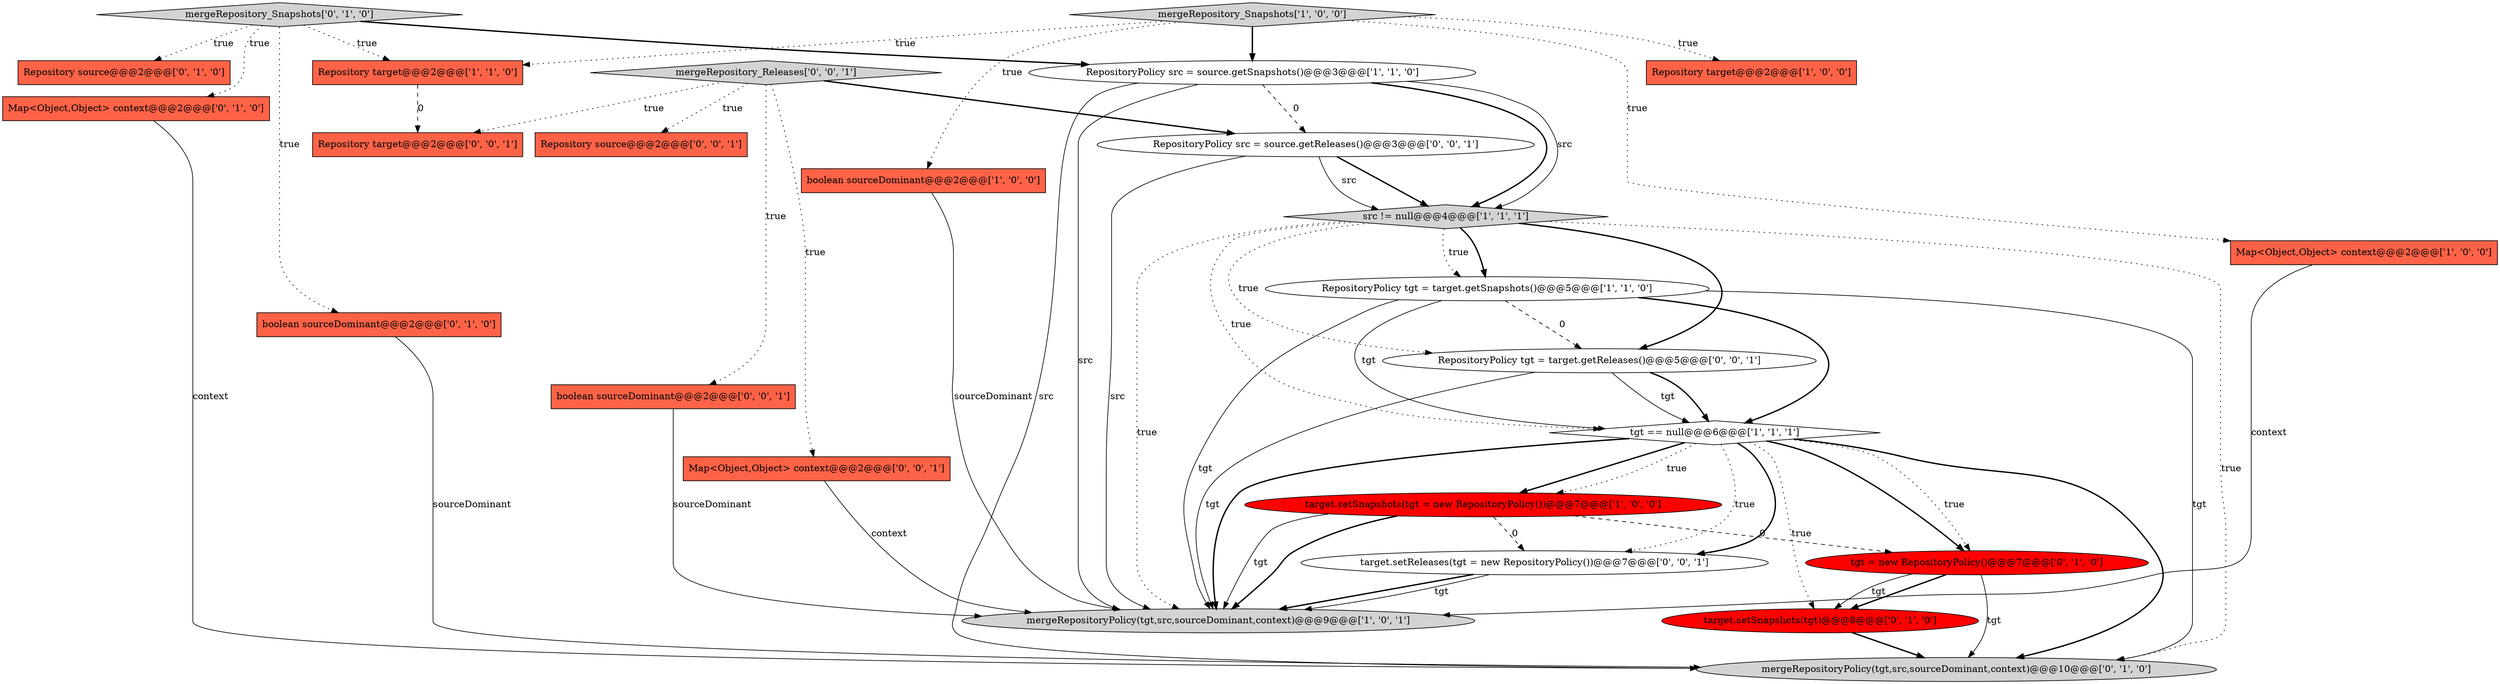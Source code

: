 digraph {
7 [style = filled, label = "src != null@@@4@@@['1', '1', '1']", fillcolor = lightgray, shape = diamond image = "AAA0AAABBB1BBB"];
11 [style = filled, label = "Repository source@@@2@@@['0', '1', '0']", fillcolor = tomato, shape = box image = "AAA0AAABBB2BBB"];
23 [style = filled, label = "target.setReleases(tgt = new RepositoryPolicy())@@@7@@@['0', '0', '1']", fillcolor = white, shape = ellipse image = "AAA0AAABBB3BBB"];
12 [style = filled, label = "Map<Object,Object> context@@@2@@@['0', '1', '0']", fillcolor = tomato, shape = box image = "AAA0AAABBB2BBB"];
20 [style = filled, label = "mergeRepository_Releases['0', '0', '1']", fillcolor = lightgray, shape = diamond image = "AAA0AAABBB3BBB"];
17 [style = filled, label = "target.setSnapshots(tgt)@@@8@@@['0', '1', '0']", fillcolor = red, shape = ellipse image = "AAA1AAABBB2BBB"];
6 [style = filled, label = "boolean sourceDominant@@@2@@@['1', '0', '0']", fillcolor = tomato, shape = box image = "AAA0AAABBB1BBB"];
5 [style = filled, label = "mergeRepository_Snapshots['1', '0', '0']", fillcolor = lightgray, shape = diamond image = "AAA0AAABBB1BBB"];
8 [style = filled, label = "Repository target@@@2@@@['1', '1', '0']", fillcolor = tomato, shape = box image = "AAA0AAABBB1BBB"];
4 [style = filled, label = "Repository target@@@2@@@['1', '0', '0']", fillcolor = tomato, shape = box image = "AAA0AAABBB1BBB"];
0 [style = filled, label = "RepositoryPolicy tgt = target.getSnapshots()@@@5@@@['1', '1', '0']", fillcolor = white, shape = ellipse image = "AAA0AAABBB1BBB"];
15 [style = filled, label = "mergeRepository_Snapshots['0', '1', '0']", fillcolor = lightgray, shape = diamond image = "AAA0AAABBB2BBB"];
19 [style = filled, label = "boolean sourceDominant@@@2@@@['0', '0', '1']", fillcolor = tomato, shape = box image = "AAA0AAABBB3BBB"];
22 [style = filled, label = "RepositoryPolicy src = source.getReleases()@@@3@@@['0', '0', '1']", fillcolor = white, shape = ellipse image = "AAA0AAABBB3BBB"];
14 [style = filled, label = "boolean sourceDominant@@@2@@@['0', '1', '0']", fillcolor = tomato, shape = box image = "AAA0AAABBB2BBB"];
21 [style = filled, label = "Repository source@@@2@@@['0', '0', '1']", fillcolor = tomato, shape = box image = "AAA0AAABBB3BBB"];
2 [style = filled, label = "Map<Object,Object> context@@@2@@@['1', '0', '0']", fillcolor = tomato, shape = box image = "AAA0AAABBB1BBB"];
16 [style = filled, label = "mergeRepositoryPolicy(tgt,src,sourceDominant,context)@@@10@@@['0', '1', '0']", fillcolor = lightgray, shape = ellipse image = "AAA0AAABBB2BBB"];
9 [style = filled, label = "RepositoryPolicy src = source.getSnapshots()@@@3@@@['1', '1', '0']", fillcolor = white, shape = ellipse image = "AAA0AAABBB1BBB"];
13 [style = filled, label = "tgt = new RepositoryPolicy()@@@7@@@['0', '1', '0']", fillcolor = red, shape = ellipse image = "AAA1AAABBB2BBB"];
3 [style = filled, label = "tgt == null@@@6@@@['1', '1', '1']", fillcolor = white, shape = diamond image = "AAA0AAABBB1BBB"];
1 [style = filled, label = "target.setSnapshots(tgt = new RepositoryPolicy())@@@7@@@['1', '0', '0']", fillcolor = red, shape = ellipse image = "AAA1AAABBB1BBB"];
10 [style = filled, label = "mergeRepositoryPolicy(tgt,src,sourceDominant,context)@@@9@@@['1', '0', '1']", fillcolor = lightgray, shape = ellipse image = "AAA0AAABBB1BBB"];
18 [style = filled, label = "RepositoryPolicy tgt = target.getReleases()@@@5@@@['0', '0', '1']", fillcolor = white, shape = ellipse image = "AAA0AAABBB3BBB"];
25 [style = filled, label = "Repository target@@@2@@@['0', '0', '1']", fillcolor = tomato, shape = box image = "AAA0AAABBB3BBB"];
24 [style = filled, label = "Map<Object,Object> context@@@2@@@['0', '0', '1']", fillcolor = tomato, shape = box image = "AAA0AAABBB3BBB"];
0->3 [style = bold, label=""];
17->16 [style = bold, label=""];
0->10 [style = solid, label="tgt"];
24->10 [style = solid, label="context"];
18->3 [style = solid, label="tgt"];
18->3 [style = bold, label=""];
20->25 [style = dotted, label="true"];
7->10 [style = dotted, label="true"];
3->1 [style = bold, label=""];
5->9 [style = bold, label=""];
20->24 [style = dotted, label="true"];
9->10 [style = solid, label="src"];
19->10 [style = solid, label="sourceDominant"];
5->6 [style = dotted, label="true"];
0->3 [style = solid, label="tgt"];
6->10 [style = solid, label="sourceDominant"];
9->22 [style = dashed, label="0"];
7->0 [style = bold, label=""];
20->21 [style = dotted, label="true"];
3->16 [style = bold, label=""];
15->14 [style = dotted, label="true"];
9->7 [style = bold, label=""];
7->0 [style = dotted, label="true"];
22->7 [style = bold, label=""];
13->16 [style = solid, label="tgt"];
5->4 [style = dotted, label="true"];
20->22 [style = bold, label=""];
0->16 [style = solid, label="tgt"];
22->10 [style = solid, label="src"];
1->13 [style = dashed, label="0"];
3->10 [style = bold, label=""];
13->17 [style = bold, label=""];
1->10 [style = solid, label="tgt"];
3->23 [style = bold, label=""];
15->8 [style = dotted, label="true"];
7->3 [style = dotted, label="true"];
15->9 [style = bold, label=""];
7->16 [style = dotted, label="true"];
3->13 [style = dotted, label="true"];
23->10 [style = bold, label=""];
3->13 [style = bold, label=""];
7->18 [style = bold, label=""];
15->11 [style = dotted, label="true"];
14->16 [style = solid, label="sourceDominant"];
15->12 [style = dotted, label="true"];
7->18 [style = dotted, label="true"];
9->16 [style = solid, label="src"];
3->17 [style = dotted, label="true"];
20->19 [style = dotted, label="true"];
8->25 [style = dashed, label="0"];
9->7 [style = solid, label="src"];
0->18 [style = dashed, label="0"];
5->8 [style = dotted, label="true"];
18->10 [style = solid, label="tgt"];
1->10 [style = bold, label=""];
1->23 [style = dashed, label="0"];
2->10 [style = solid, label="context"];
3->1 [style = dotted, label="true"];
13->17 [style = solid, label="tgt"];
23->10 [style = solid, label="tgt"];
12->16 [style = solid, label="context"];
22->7 [style = solid, label="src"];
5->2 [style = dotted, label="true"];
3->23 [style = dotted, label="true"];
}
